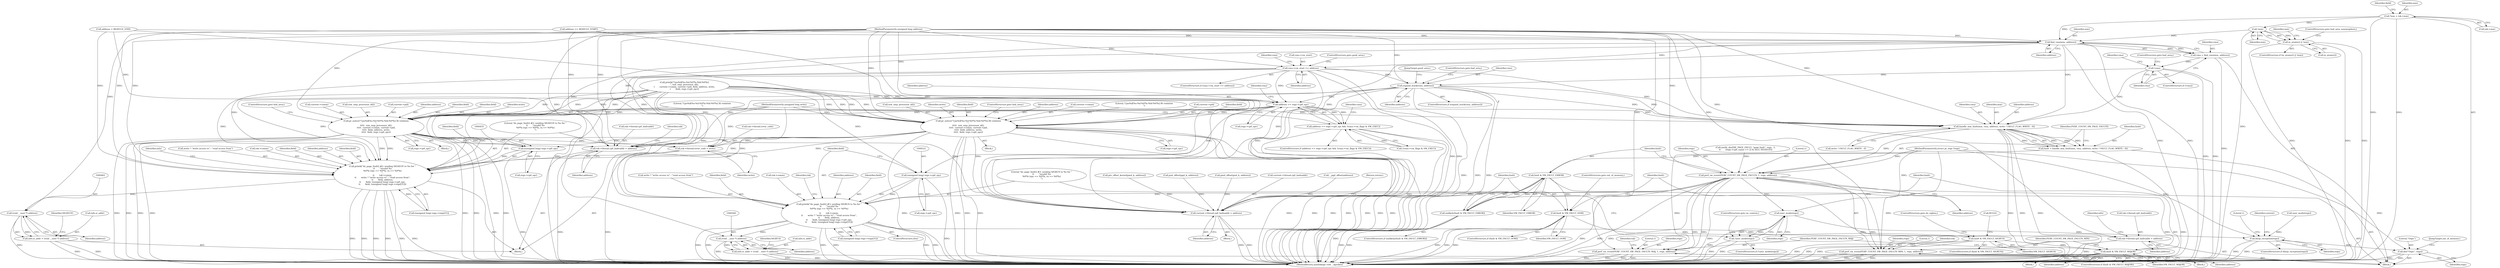 digraph "0_linux_a8b0ca17b80e92faab46ee7179ba9e99ccb61233_14@pointer" {
"1000128" [label="(Call,*mm = tsk->mm)"];
"1000204" [label="(Call,!mm)"];
"1000202" [label="(Call,in_atomic() || !mm)"];
"1000214" [label="(Call,find_vma(mm, address))"];
"1000212" [label="(Call,vma = find_vma(mm, address))"];
"1000218" [label="(Call,!vma)"];
"1000237" [label="(Call,expand_stack(vma, address))"];
"1000265" [label="(Call,address == regs->cp0_epc)"];
"1000264" [label="(Call,address == regs->cp0_epc && !(vma->vm_flags & VM_EXEC))"];
"1000277" [label="(Call,pr_notice(\"Cpu%d[%s:%d:%0*lx:%ld:%0*lx] XI violation\n\",\n\t\t\t\t\t  raw_smp_processor_id(),\n\t\t\t\t\t  current->comm, current->pid,\n\t\t\t\t\t  field, address, write,\n\t\t\t\t\t  field, regs->cp0_epc))"];
"1000408" [label="(Call,tsk->thread.cp0_badvaddr = address)"];
"1000415" [label="(Call,tsk->thread.error_code = write)"];
"1000422" [label="(Call,printk(\"do_page_fault() #2: sending SIGSEGV to %s for \"\n\t\t       \"invalid %s\n%0*lx (epc == %0*lx, ra == %0*lx)\n\",\n\t\t       tsk->comm,\n\t\t       write ? \"write access to\" : \"read access from\",\n\t\t       field, address,\n\t\t       field, (unsigned long) regs->cp0_epc,\n\t\t       field, (unsigned long) regs->regs[31]))"];
"1000461" [label="(Call,(void __user *) address)"];
"1000457" [label="(Call,info.si_addr = (void __user *) address)"];
"1000434" [label="(Call,(unsigned long) regs->cp0_epc)"];
"1000475" [label="(Call,current->thread.cp0_baduaddr = address)"];
"1000302" [label="(Call,pr_notice(\"Cpu%d[%s:%d:%0*lx:%ld:%0*lx] RI violation\n\",\n\t\t\t\t\t  raw_smp_processor_id(),\n\t\t\t\t\t  current->comm, current->pid,\n\t\t\t\t\t  field, address, write,\n\t\t\t\t\t  field, regs->cp0_epc))"];
"1000335" [label="(Call,handle_mm_fault(mm, vma, address, write ? FAULT_FLAG_WRITE : 0))"];
"1000333" [label="(Call,fault = handle_mm_fault(mm, vma, address, write ? FAULT_FLAG_WRITE : 0))"];
"1000350" [label="(Call,fault & VM_FAULT_ERROR)"];
"1000349" [label="(Call,unlikely(fault & VM_FAULT_ERROR))"];
"1000355" [label="(Call,fault & VM_FAULT_OOM)"];
"1000361" [label="(Call,fault & VM_FAULT_SIGBUS)"];
"1000367" [label="(Call,fault & VM_FAULT_MAJOR)"];
"1000343" [label="(Call,perf_sw_event(PERF_COUNT_SW_PAGE_FAULTS, 1, regs, address))"];
"1000371" [label="(Call,perf_sw_event(PERF_COUNT_SW_PAGE_FAULTS_MAJ, 1, regs, address))"];
"1000382" [label="(Call,perf_sw_event(PERF_COUNT_SW_PAGE_FAULTS_MIN, 1, regs, address))"];
"1000504" [label="(Call,user_mode(regs))"];
"1000472" [label="(Call,fixup_exception(regs))"];
"1000485" [label="(Call,die(\"Oops\", regs))"];
"1000503" [label="(Call,!user_mode(regs))"];
"1000508" [label="(Call,printk(\"do_page_fault() #3: sending SIGBUS to %s for \"\n\t\t       \"invalid %s\n%0*lx (epc == %0*lx, ra == %0*lx)\n\",\n\t\t       tsk->comm,\n\t\t       write ? \"write access to\" : \"read access from\",\n\t\t       field, address,\n\t\t       field, (unsigned long) regs->cp0_epc,\n\t\t       field, (unsigned long) regs->regs[31]))"];
"1000533" [label="(Call,tsk->thread.cp0_badvaddr = address)"];
"1000559" [label="(Call,(void __user *) address)"];
"1000555" [label="(Call,info.si_addr = (void __user *) address)"];
"1000520" [label="(Call,(unsigned long) regs->cp0_epc)"];
"1000222" [label="(Call,vma->vm_start <= address)"];
"1000465" [label="(Identifier,SIGSEGV)"];
"1000334" [label="(Identifier,fault)"];
"1000381" [label="(Block,)"];
"1000484" [label="(Literal,1)"];
"1000354" [label="(ControlStructure,if (fault & VM_FAULT_OOM))"];
"1000449" [label="(Identifier,info)"];
"1000142" [label="(Call,printk(\"Cpu%d[%s:%d:%0*lx:%ld:%0*lx]\n\", raw_smp_processor_id(),\n\t       current->comm, current->pid, field, address, write,\n\t       field, regs->cp0_epc))"];
"1000409" [label="(Call,tsk->thread.cp0_badvaddr)"];
"1000481" [label="(Identifier,address)"];
"1000363" [label="(Identifier,VM_FAULT_SIGBUS)"];
"1000314" [label="(Identifier,field)"];
"1000386" [label="(Identifier,address)"];
"1000267" [label="(Call,regs->cp0_epc)"];
"1000472" [label="(Call,fixup_exception(regs))"];
"1000266" [label="(Identifier,address)"];
"1000422" [label="(Call,printk(\"do_page_fault() #2: sending SIGSEGV to %s for \"\n\t\t       \"invalid %s\n%0*lx (epc == %0*lx, ra == %0*lx)\n\",\n\t\t       tsk->comm,\n\t\t       write ? \"write access to\" : \"read access from\",\n\t\t       field, address,\n\t\t       field, (unsigned long) regs->cp0_epc,\n\t\t       field, (unsigned long) regs->regs[31]))"];
"1000478" [label="(Identifier,current)"];
"1000216" [label="(Identifier,address)"];
"1000239" [label="(Identifier,address)"];
"1000351" [label="(Identifier,fault)"];
"1000370" [label="(Block,)"];
"1000471" [label="(ControlStructure,if (fixup_exception(regs)))"];
"1000439" [label="(Identifier,field)"];
"1000280" [label="(Call,current->comm)"];
"1000458" [label="(Call,info.si_addr)"];
"1000513" [label="(Call,write ? \"write access to\" : \"read access from\")"];
"1000378" [label="(Identifier,tsk)"];
"1000646" [label="(Call,pte_offset_kernel(pmd_k, address))"];
"1000276" [label="(Block,)"];
"1000486" [label="(Literal,\"Oops\")"];
"1000364" [label="(ControlStructure,goto do_sigbus;)"];
"1000427" [label="(Call,write ? \"write access to\" : \"read access from\")"];
"1000345" [label="(Literal,1)"];
"1000241" [label="(JumpTarget,good_area:)"];
"1000212" [label="(Call,vma = find_vma(mm, address))"];
"1000318" [label="(ControlStructure,goto bad_area;)"];
"1000236" [label="(ControlStructure,if (expand_stack(vma, address)))"];
"1000217" [label="(ControlStructure,if (!vma))"];
"1000488" [label="(JumpTarget,out_of_memory:)"];
"1000277" [label="(Call,pr_notice(\"Cpu%d[%s:%d:%0*lx:%ld:%0*lx] XI violation\n\",\n\t\t\t\t\t  raw_smp_processor_id(),\n\t\t\t\t\t  current->comm, current->pid,\n\t\t\t\t\t  field, address, write,\n\t\t\t\t\t  field, regs->cp0_epc))"];
"1000615" [label="(Call,pud_offset(pgd_k, address))"];
"1000335" [label="(Call,handle_mm_fault(mm, vma, address, write ? FAULT_FLAG_WRITE : 0))"];
"1000302" [label="(Call,pr_notice(\"Cpu%d[%s:%d:%0*lx:%ld:%0*lx] RI violation\n\",\n\t\t\t\t\t  raw_smp_processor_id(),\n\t\t\t\t\t  current->comm, current->pid,\n\t\t\t\t\t  field, address, write,\n\t\t\t\t\t  field, regs->cp0_epc))"];
"1000519" [label="(Identifier,field)"];
"1000213" [label="(Identifier,vma)"];
"1000194" [label="(Call,address >= MODULE_START)"];
"1000385" [label="(Identifier,regs)"];
"1000502" [label="(ControlStructure,if (!user_mode(regs)))"];
"1000210" [label="(Identifier,mm)"];
"1000350" [label="(Call,fault & VM_FAULT_ERROR)"];
"1000424" [label="(Call,tsk->comm)"];
"1000226" [label="(Identifier,address)"];
"1000344" [label="(Identifier,PERF_COUNT_SW_PAGE_FAULTS)"];
"1000555" [label="(Call,info.si_addr = (void __user *) address)"];
"1000510" [label="(Call,tsk->comm)"];
"1000408" [label="(Call,tsk->thread.cp0_badvaddr = address)"];
"1000265" [label="(Call,address == regs->cp0_epc)"];
"1000118" [label="(Block,)"];
"1000405" [label="(Call,user_mode(regs))"];
"1000375" [label="(Identifier,address)"];
"1000203" [label="(Call,in_atomic())"];
"1000312" [label="(Identifier,address)"];
"1000135" [label="(Identifier,field)"];
"1000129" [label="(Identifier,mm)"];
"1000346" [label="(Identifier,regs)"];
"1000520" [label="(Call,(unsigned long) regs->cp0_epc)"];
"1000219" [label="(Identifier,vma)"];
"1000232" [label="(Identifier,vma)"];
"1000240" [label="(ControlStructure,goto bad_area;)"];
"1000222" [label="(Call,vma->vm_start <= address)"];
"1000415" [label="(Call,tsk->thread.error_code = write)"];
"1000475" [label="(Call,current->thread.cp0_baduaddr = address)"];
"1000366" [label="(ControlStructure,if (fault & VM_FAULT_MAJOR))"];
"1000298" [label="(Identifier,vma)"];
"1000220" [label="(ControlStructure,goto bad_area;)"];
"1000431" [label="(Identifier,field)"];
"1000305" [label="(Call,current->comm)"];
"1000128" [label="(Call,*mm = tsk->mm)"];
"1000473" [label="(Identifier,regs)"];
"1000542" [label="(Identifier,info)"];
"1000238" [label="(Identifier,vma)"];
"1000303" [label="(Literal,\"Cpu%d[%s:%d:%0*lx:%ld:%0*lx] RI violation\n\")"];
"1000263" [label="(ControlStructure,if (address == regs->cp0_epc && !(vma->vm_flags & VM_EXEC)))"];
"1000463" [label="(Identifier,address)"];
"1000116" [label="(MethodParameterIn,unsigned long write)"];
"1000214" [label="(Call,find_vma(mm, address))"];
"1000204" [label="(Call,!mm)"];
"1000474" [label="(Block,)"];
"1000352" [label="(Identifier,VM_FAULT_ERROR)"];
"1000536" [label="(Identifier,tsk)"];
"1000279" [label="(Call,raw_smp_processor_id())"];
"1000507" [label="(ControlStructure,else)"];
"1000432" [label="(Identifier,address)"];
"1000631" [label="(Call,pmd_offset(pud_k, address))"];
"1000416" [label="(Call,tsk->thread.error_code)"];
"1000503" [label="(Call,!user_mode(regs))"];
"1000337" [label="(Identifier,vma)"];
"1000365" [label="(Call,BUG())"];
"1000336" [label="(Identifier,mm)"];
"1000362" [label="(Identifier,fault)"];
"1000656" [label="(MethodReturn,asmlinkage void __kprobes)"];
"1000373" [label="(Literal,1)"];
"1000117" [label="(MethodParameterIn,unsigned long address)"];
"1000283" [label="(Call,current->pid)"];
"1000237" [label="(Call,expand_stack(vma, address))"];
"1000457" [label="(Call,info.si_addr = (void __user *) address)"];
"1000563" [label="(Identifier,SIGBUS)"];
"1000315" [label="(Call,regs->cp0_epc)"];
"1000504" [label="(Call,user_mode(regs))"];
"1000539" [label="(Identifier,address)"];
"1000559" [label="(Call,(void __user *) address)"];
"1000374" [label="(Identifier,regs)"];
"1000270" [label="(Call,!(vma->vm_flags & VM_EXEC))"];
"1000308" [label="(Call,current->pid)"];
"1000223" [label="(Call,vma->vm_start)"];
"1000421" [label="(Identifier,write)"];
"1000206" [label="(ControlStructure,goto bad_area_nosemaphore;)"];
"1000311" [label="(Identifier,field)"];
"1000347" [label="(Identifier,address)"];
"1000349" [label="(Call,unlikely(fault & VM_FAULT_ERROR))"];
"1000383" [label="(Identifier,PERF_COUNT_SW_PAGE_FAULTS_MIN)"];
"1000356" [label="(Identifier,fault)"];
"1000357" [label="(Identifier,VM_FAULT_OOM)"];
"1000522" [label="(Call,regs->cp0_epc)"];
"1000382" [label="(Call,perf_sw_event(PERF_COUNT_SW_PAGE_FAULTS_MIN, 1, regs, address))"];
"1000202" [label="(Call,in_atomic() || !mm)"];
"1000197" [label="(Call,address < MODULE_END)"];
"1000287" [label="(Identifier,address)"];
"1000407" [label="(Block,)"];
"1000339" [label="(Call,write ? FAULT_FLAG_WRITE : 0)"];
"1000371" [label="(Call,perf_sw_event(PERF_COUNT_SW_PAGE_FAULTS_MAJ, 1, regs, address))"];
"1000367" [label="(Call,fault & VM_FAULT_MAJOR)"];
"1000414" [label="(Identifier,address)"];
"1000433" [label="(Identifier,field)"];
"1000333" [label="(Call,fault = handle_mm_fault(mm, vma, address, write ? FAULT_FLAG_WRITE : 0))"];
"1000304" [label="(Call,raw_smp_processor_id())"];
"1000360" [label="(ControlStructure,if (fault & VM_FAULT_SIGBUS))"];
"1000509" [label="(Literal,\"do_page_fault() #3: sending SIGBUS to %s for \"\n\t\t       \"invalid %s\n%0*lx (epc == %0*lx, ra == %0*lx)\n\")"];
"1000286" [label="(Identifier,field)"];
"1000289" [label="(Identifier,field)"];
"1000487" [label="(Identifier,regs)"];
"1000506" [label="(ControlStructure,goto no_context;)"];
"1000338" [label="(Identifier,address)"];
"1000476" [label="(Call,current->thread.cp0_baduaddr)"];
"1000361" [label="(Call,fault & VM_FAULT_SIGBUS)"];
"1000533" [label="(Call,tsk->thread.cp0_badvaddr = address)"];
"1000556" [label="(Call,info.si_addr)"];
"1000372" [label="(Identifier,PERF_COUNT_SW_PAGE_FAULTS_MAJ)"];
"1000369" [label="(Identifier,VM_FAULT_MAJOR)"];
"1000384" [label="(Literal,1)"];
"1000526" [label="(Call,(unsigned long) regs->regs[31])"];
"1000534" [label="(Call,tsk->thread.cp0_badvaddr)"];
"1000348" [label="(ControlStructure,if (unlikely(fault & VM_FAULT_ERROR)))"];
"1000115" [label="(MethodParameterIn,struct pt_regs *regs)"];
"1000273" [label="(Identifier,vma)"];
"1000227" [label="(ControlStructure,goto good_area;)"];
"1000436" [label="(Call,regs->cp0_epc)"];
"1000301" [label="(Block,)"];
"1000508" [label="(Call,printk(\"do_page_fault() #3: sending SIGBUS to %s for \"\n\t\t       \"invalid %s\n%0*lx (epc == %0*lx, ra == %0*lx)\n\",\n\t\t       tsk->comm,\n\t\t       write ? \"write access to\" : \"read access from\",\n\t\t       field, address,\n\t\t       field, (unsigned long) regs->cp0_epc,\n\t\t       field, (unsigned long) regs->regs[31]))"];
"1000518" [label="(Identifier,address)"];
"1000440" [label="(Call,(unsigned long) regs->regs[31])"];
"1000358" [label="(ControlStructure,goto out_of_memory;)"];
"1000160" [label="(Call,notify_die(DIE_PAGE_FAULT, \"page fault\", regs, -1,\n\t\t       (regs->cp0_cause >> 2) & 0x1f, SIGSEGV))"];
"1000525" [label="(Identifier,field)"];
"1000355" [label="(Call,fault & VM_FAULT_OOM)"];
"1000517" [label="(Identifier,field)"];
"1000290" [label="(Call,regs->cp0_epc)"];
"1000221" [label="(ControlStructure,if (vma->vm_start <= address))"];
"1000485" [label="(Call,die(\"Oops\", regs))"];
"1000313" [label="(Identifier,write)"];
"1000573" [label="(Call,__pgd_offset(address))"];
"1000423" [label="(Literal,\"do_page_fault() #2: sending SIGSEGV to %s for \"\n\t\t       \"invalid %s\n%0*lx (epc == %0*lx, ra == %0*lx)\n\")"];
"1000201" [label="(ControlStructure,if (in_atomic() || !mm))"];
"1000561" [label="(Identifier,address)"];
"1000461" [label="(Call,(void __user *) address)"];
"1000224" [label="(Identifier,vma)"];
"1000288" [label="(Identifier,write)"];
"1000482" [label="(Return,return;)"];
"1000264" [label="(Call,address == regs->cp0_epc && !(vma->vm_flags & VM_EXEC))"];
"1000278" [label="(Literal,\"Cpu%d[%s:%d:%0*lx:%ld:%0*lx] XI violation\n\")"];
"1000505" [label="(Identifier,regs)"];
"1000130" [label="(Call,tsk->mm)"];
"1000389" [label="(Identifier,tsk)"];
"1000343" [label="(Call,perf_sw_event(PERF_COUNT_SW_PAGE_FAULTS, 1, regs, address))"];
"1000434" [label="(Call,(unsigned long) regs->cp0_epc)"];
"1000218" [label="(Call,!vma)"];
"1000205" [label="(Identifier,mm)"];
"1000418" [label="(Identifier,tsk)"];
"1000368" [label="(Identifier,fault)"];
"1000293" [label="(ControlStructure,goto bad_area;)"];
"1000215" [label="(Identifier,mm)"];
"1000128" -> "1000118"  [label="AST: "];
"1000128" -> "1000130"  [label="CFG: "];
"1000129" -> "1000128"  [label="AST: "];
"1000130" -> "1000128"  [label="AST: "];
"1000135" -> "1000128"  [label="CFG: "];
"1000128" -> "1000656"  [label="DDG: "];
"1000128" -> "1000656"  [label="DDG: "];
"1000128" -> "1000204"  [label="DDG: "];
"1000128" -> "1000214"  [label="DDG: "];
"1000204" -> "1000202"  [label="AST: "];
"1000204" -> "1000205"  [label="CFG: "];
"1000205" -> "1000204"  [label="AST: "];
"1000202" -> "1000204"  [label="CFG: "];
"1000204" -> "1000656"  [label="DDG: "];
"1000204" -> "1000202"  [label="DDG: "];
"1000204" -> "1000214"  [label="DDG: "];
"1000202" -> "1000201"  [label="AST: "];
"1000202" -> "1000203"  [label="CFG: "];
"1000203" -> "1000202"  [label="AST: "];
"1000206" -> "1000202"  [label="CFG: "];
"1000210" -> "1000202"  [label="CFG: "];
"1000202" -> "1000656"  [label="DDG: "];
"1000202" -> "1000656"  [label="DDG: "];
"1000202" -> "1000656"  [label="DDG: "];
"1000214" -> "1000212"  [label="AST: "];
"1000214" -> "1000216"  [label="CFG: "];
"1000215" -> "1000214"  [label="AST: "];
"1000216" -> "1000214"  [label="AST: "];
"1000212" -> "1000214"  [label="CFG: "];
"1000214" -> "1000656"  [label="DDG: "];
"1000214" -> "1000656"  [label="DDG: "];
"1000214" -> "1000212"  [label="DDG: "];
"1000214" -> "1000212"  [label="DDG: "];
"1000194" -> "1000214"  [label="DDG: "];
"1000197" -> "1000214"  [label="DDG: "];
"1000117" -> "1000214"  [label="DDG: "];
"1000214" -> "1000222"  [label="DDG: "];
"1000214" -> "1000335"  [label="DDG: "];
"1000214" -> "1000408"  [label="DDG: "];
"1000214" -> "1000422"  [label="DDG: "];
"1000214" -> "1000475"  [label="DDG: "];
"1000212" -> "1000118"  [label="AST: "];
"1000213" -> "1000212"  [label="AST: "];
"1000219" -> "1000212"  [label="CFG: "];
"1000212" -> "1000656"  [label="DDG: "];
"1000212" -> "1000218"  [label="DDG: "];
"1000218" -> "1000217"  [label="AST: "];
"1000218" -> "1000219"  [label="CFG: "];
"1000219" -> "1000218"  [label="AST: "];
"1000220" -> "1000218"  [label="CFG: "];
"1000224" -> "1000218"  [label="CFG: "];
"1000218" -> "1000656"  [label="DDG: "];
"1000218" -> "1000656"  [label="DDG: "];
"1000218" -> "1000237"  [label="DDG: "];
"1000218" -> "1000335"  [label="DDG: "];
"1000237" -> "1000236"  [label="AST: "];
"1000237" -> "1000239"  [label="CFG: "];
"1000238" -> "1000237"  [label="AST: "];
"1000239" -> "1000237"  [label="AST: "];
"1000240" -> "1000237"  [label="CFG: "];
"1000241" -> "1000237"  [label="CFG: "];
"1000237" -> "1000656"  [label="DDG: "];
"1000237" -> "1000656"  [label="DDG: "];
"1000237" -> "1000656"  [label="DDG: "];
"1000222" -> "1000237"  [label="DDG: "];
"1000117" -> "1000237"  [label="DDG: "];
"1000237" -> "1000265"  [label="DDG: "];
"1000237" -> "1000335"  [label="DDG: "];
"1000237" -> "1000335"  [label="DDG: "];
"1000237" -> "1000408"  [label="DDG: "];
"1000237" -> "1000422"  [label="DDG: "];
"1000237" -> "1000475"  [label="DDG: "];
"1000265" -> "1000264"  [label="AST: "];
"1000265" -> "1000267"  [label="CFG: "];
"1000266" -> "1000265"  [label="AST: "];
"1000267" -> "1000265"  [label="AST: "];
"1000273" -> "1000265"  [label="CFG: "];
"1000264" -> "1000265"  [label="CFG: "];
"1000265" -> "1000656"  [label="DDG: "];
"1000265" -> "1000264"  [label="DDG: "];
"1000265" -> "1000264"  [label="DDG: "];
"1000222" -> "1000265"  [label="DDG: "];
"1000117" -> "1000265"  [label="DDG: "];
"1000142" -> "1000265"  [label="DDG: "];
"1000265" -> "1000277"  [label="DDG: "];
"1000265" -> "1000277"  [label="DDG: "];
"1000265" -> "1000302"  [label="DDG: "];
"1000265" -> "1000302"  [label="DDG: "];
"1000265" -> "1000335"  [label="DDG: "];
"1000265" -> "1000520"  [label="DDG: "];
"1000264" -> "1000263"  [label="AST: "];
"1000264" -> "1000270"  [label="CFG: "];
"1000270" -> "1000264"  [label="AST: "];
"1000278" -> "1000264"  [label="CFG: "];
"1000298" -> "1000264"  [label="CFG: "];
"1000264" -> "1000656"  [label="DDG: "];
"1000264" -> "1000656"  [label="DDG: "];
"1000264" -> "1000656"  [label="DDG: "];
"1000270" -> "1000264"  [label="DDG: "];
"1000277" -> "1000276"  [label="AST: "];
"1000277" -> "1000290"  [label="CFG: "];
"1000278" -> "1000277"  [label="AST: "];
"1000279" -> "1000277"  [label="AST: "];
"1000280" -> "1000277"  [label="AST: "];
"1000283" -> "1000277"  [label="AST: "];
"1000286" -> "1000277"  [label="AST: "];
"1000287" -> "1000277"  [label="AST: "];
"1000288" -> "1000277"  [label="AST: "];
"1000289" -> "1000277"  [label="AST: "];
"1000290" -> "1000277"  [label="AST: "];
"1000293" -> "1000277"  [label="CFG: "];
"1000277" -> "1000656"  [label="DDG: "];
"1000277" -> "1000656"  [label="DDG: "];
"1000277" -> "1000656"  [label="DDG: "];
"1000277" -> "1000656"  [label="DDG: "];
"1000277" -> "1000656"  [label="DDG: "];
"1000277" -> "1000656"  [label="DDG: "];
"1000277" -> "1000656"  [label="DDG: "];
"1000277" -> "1000656"  [label="DDG: "];
"1000142" -> "1000277"  [label="DDG: "];
"1000142" -> "1000277"  [label="DDG: "];
"1000142" -> "1000277"  [label="DDG: "];
"1000142" -> "1000277"  [label="DDG: "];
"1000117" -> "1000277"  [label="DDG: "];
"1000116" -> "1000277"  [label="DDG: "];
"1000277" -> "1000408"  [label="DDG: "];
"1000277" -> "1000415"  [label="DDG: "];
"1000277" -> "1000422"  [label="DDG: "];
"1000277" -> "1000422"  [label="DDG: "];
"1000277" -> "1000434"  [label="DDG: "];
"1000277" -> "1000475"  [label="DDG: "];
"1000408" -> "1000407"  [label="AST: "];
"1000408" -> "1000414"  [label="CFG: "];
"1000409" -> "1000408"  [label="AST: "];
"1000414" -> "1000408"  [label="AST: "];
"1000418" -> "1000408"  [label="CFG: "];
"1000408" -> "1000656"  [label="DDG: "];
"1000302" -> "1000408"  [label="DDG: "];
"1000222" -> "1000408"  [label="DDG: "];
"1000194" -> "1000408"  [label="DDG: "];
"1000197" -> "1000408"  [label="DDG: "];
"1000117" -> "1000408"  [label="DDG: "];
"1000415" -> "1000407"  [label="AST: "];
"1000415" -> "1000421"  [label="CFG: "];
"1000416" -> "1000415"  [label="AST: "];
"1000421" -> "1000415"  [label="AST: "];
"1000423" -> "1000415"  [label="CFG: "];
"1000415" -> "1000656"  [label="DDG: "];
"1000302" -> "1000415"  [label="DDG: "];
"1000142" -> "1000415"  [label="DDG: "];
"1000116" -> "1000415"  [label="DDG: "];
"1000422" -> "1000407"  [label="AST: "];
"1000422" -> "1000440"  [label="CFG: "];
"1000423" -> "1000422"  [label="AST: "];
"1000424" -> "1000422"  [label="AST: "];
"1000427" -> "1000422"  [label="AST: "];
"1000431" -> "1000422"  [label="AST: "];
"1000432" -> "1000422"  [label="AST: "];
"1000433" -> "1000422"  [label="AST: "];
"1000434" -> "1000422"  [label="AST: "];
"1000439" -> "1000422"  [label="AST: "];
"1000440" -> "1000422"  [label="AST: "];
"1000449" -> "1000422"  [label="CFG: "];
"1000422" -> "1000656"  [label="DDG: "];
"1000422" -> "1000656"  [label="DDG: "];
"1000422" -> "1000656"  [label="DDG: "];
"1000422" -> "1000656"  [label="DDG: "];
"1000422" -> "1000656"  [label="DDG: "];
"1000422" -> "1000656"  [label="DDG: "];
"1000116" -> "1000422"  [label="DDG: "];
"1000142" -> "1000422"  [label="DDG: "];
"1000302" -> "1000422"  [label="DDG: "];
"1000302" -> "1000422"  [label="DDG: "];
"1000117" -> "1000422"  [label="DDG: "];
"1000222" -> "1000422"  [label="DDG: "];
"1000194" -> "1000422"  [label="DDG: "];
"1000197" -> "1000422"  [label="DDG: "];
"1000434" -> "1000422"  [label="DDG: "];
"1000440" -> "1000422"  [label="DDG: "];
"1000422" -> "1000461"  [label="DDG: "];
"1000461" -> "1000457"  [label="AST: "];
"1000461" -> "1000463"  [label="CFG: "];
"1000462" -> "1000461"  [label="AST: "];
"1000463" -> "1000461"  [label="AST: "];
"1000457" -> "1000461"  [label="CFG: "];
"1000461" -> "1000656"  [label="DDG: "];
"1000461" -> "1000457"  [label="DDG: "];
"1000117" -> "1000461"  [label="DDG: "];
"1000457" -> "1000407"  [label="AST: "];
"1000458" -> "1000457"  [label="AST: "];
"1000465" -> "1000457"  [label="CFG: "];
"1000457" -> "1000656"  [label="DDG: "];
"1000457" -> "1000656"  [label="DDG: "];
"1000434" -> "1000436"  [label="CFG: "];
"1000435" -> "1000434"  [label="AST: "];
"1000436" -> "1000434"  [label="AST: "];
"1000439" -> "1000434"  [label="CFG: "];
"1000434" -> "1000656"  [label="DDG: "];
"1000302" -> "1000434"  [label="DDG: "];
"1000142" -> "1000434"  [label="DDG: "];
"1000475" -> "1000474"  [label="AST: "];
"1000475" -> "1000481"  [label="CFG: "];
"1000476" -> "1000475"  [label="AST: "];
"1000481" -> "1000475"  [label="AST: "];
"1000482" -> "1000475"  [label="CFG: "];
"1000475" -> "1000656"  [label="DDG: "];
"1000475" -> "1000656"  [label="DDG: "];
"1000302" -> "1000475"  [label="DDG: "];
"1000222" -> "1000475"  [label="DDG: "];
"1000631" -> "1000475"  [label="DDG: "];
"1000194" -> "1000475"  [label="DDG: "];
"1000646" -> "1000475"  [label="DDG: "];
"1000343" -> "1000475"  [label="DDG: "];
"1000573" -> "1000475"  [label="DDG: "];
"1000197" -> "1000475"  [label="DDG: "];
"1000615" -> "1000475"  [label="DDG: "];
"1000117" -> "1000475"  [label="DDG: "];
"1000302" -> "1000301"  [label="AST: "];
"1000302" -> "1000315"  [label="CFG: "];
"1000303" -> "1000302"  [label="AST: "];
"1000304" -> "1000302"  [label="AST: "];
"1000305" -> "1000302"  [label="AST: "];
"1000308" -> "1000302"  [label="AST: "];
"1000311" -> "1000302"  [label="AST: "];
"1000312" -> "1000302"  [label="AST: "];
"1000313" -> "1000302"  [label="AST: "];
"1000314" -> "1000302"  [label="AST: "];
"1000315" -> "1000302"  [label="AST: "];
"1000318" -> "1000302"  [label="CFG: "];
"1000302" -> "1000656"  [label="DDG: "];
"1000302" -> "1000656"  [label="DDG: "];
"1000302" -> "1000656"  [label="DDG: "];
"1000302" -> "1000656"  [label="DDG: "];
"1000302" -> "1000656"  [label="DDG: "];
"1000302" -> "1000656"  [label="DDG: "];
"1000302" -> "1000656"  [label="DDG: "];
"1000302" -> "1000656"  [label="DDG: "];
"1000142" -> "1000302"  [label="DDG: "];
"1000142" -> "1000302"  [label="DDG: "];
"1000142" -> "1000302"  [label="DDG: "];
"1000142" -> "1000302"  [label="DDG: "];
"1000117" -> "1000302"  [label="DDG: "];
"1000116" -> "1000302"  [label="DDG: "];
"1000335" -> "1000333"  [label="AST: "];
"1000335" -> "1000339"  [label="CFG: "];
"1000336" -> "1000335"  [label="AST: "];
"1000337" -> "1000335"  [label="AST: "];
"1000338" -> "1000335"  [label="AST: "];
"1000339" -> "1000335"  [label="AST: "];
"1000333" -> "1000335"  [label="CFG: "];
"1000335" -> "1000656"  [label="DDG: "];
"1000335" -> "1000656"  [label="DDG: "];
"1000335" -> "1000656"  [label="DDG: "];
"1000335" -> "1000333"  [label="DDG: "];
"1000335" -> "1000333"  [label="DDG: "];
"1000335" -> "1000333"  [label="DDG: "];
"1000335" -> "1000333"  [label="DDG: "];
"1000222" -> "1000335"  [label="DDG: "];
"1000117" -> "1000335"  [label="DDG: "];
"1000116" -> "1000335"  [label="DDG: "];
"1000335" -> "1000343"  [label="DDG: "];
"1000333" -> "1000118"  [label="AST: "];
"1000334" -> "1000333"  [label="AST: "];
"1000344" -> "1000333"  [label="CFG: "];
"1000333" -> "1000656"  [label="DDG: "];
"1000333" -> "1000350"  [label="DDG: "];
"1000350" -> "1000349"  [label="AST: "];
"1000350" -> "1000352"  [label="CFG: "];
"1000351" -> "1000350"  [label="AST: "];
"1000352" -> "1000350"  [label="AST: "];
"1000349" -> "1000350"  [label="CFG: "];
"1000350" -> "1000656"  [label="DDG: "];
"1000350" -> "1000349"  [label="DDG: "];
"1000350" -> "1000349"  [label="DDG: "];
"1000350" -> "1000355"  [label="DDG: "];
"1000350" -> "1000367"  [label="DDG: "];
"1000349" -> "1000348"  [label="AST: "];
"1000356" -> "1000349"  [label="CFG: "];
"1000368" -> "1000349"  [label="CFG: "];
"1000349" -> "1000656"  [label="DDG: "];
"1000349" -> "1000656"  [label="DDG: "];
"1000355" -> "1000354"  [label="AST: "];
"1000355" -> "1000357"  [label="CFG: "];
"1000356" -> "1000355"  [label="AST: "];
"1000357" -> "1000355"  [label="AST: "];
"1000358" -> "1000355"  [label="CFG: "];
"1000362" -> "1000355"  [label="CFG: "];
"1000355" -> "1000656"  [label="DDG: "];
"1000355" -> "1000656"  [label="DDG: "];
"1000355" -> "1000656"  [label="DDG: "];
"1000355" -> "1000361"  [label="DDG: "];
"1000361" -> "1000360"  [label="AST: "];
"1000361" -> "1000363"  [label="CFG: "];
"1000362" -> "1000361"  [label="AST: "];
"1000363" -> "1000361"  [label="AST: "];
"1000364" -> "1000361"  [label="CFG: "];
"1000365" -> "1000361"  [label="CFG: "];
"1000361" -> "1000656"  [label="DDG: "];
"1000361" -> "1000656"  [label="DDG: "];
"1000361" -> "1000656"  [label="DDG: "];
"1000361" -> "1000367"  [label="DDG: "];
"1000367" -> "1000366"  [label="AST: "];
"1000367" -> "1000369"  [label="CFG: "];
"1000368" -> "1000367"  [label="AST: "];
"1000369" -> "1000367"  [label="AST: "];
"1000372" -> "1000367"  [label="CFG: "];
"1000383" -> "1000367"  [label="CFG: "];
"1000367" -> "1000656"  [label="DDG: "];
"1000367" -> "1000656"  [label="DDG: "];
"1000367" -> "1000656"  [label="DDG: "];
"1000343" -> "1000118"  [label="AST: "];
"1000343" -> "1000347"  [label="CFG: "];
"1000344" -> "1000343"  [label="AST: "];
"1000345" -> "1000343"  [label="AST: "];
"1000346" -> "1000343"  [label="AST: "];
"1000347" -> "1000343"  [label="AST: "];
"1000351" -> "1000343"  [label="CFG: "];
"1000343" -> "1000656"  [label="DDG: "];
"1000343" -> "1000656"  [label="DDG: "];
"1000343" -> "1000656"  [label="DDG: "];
"1000343" -> "1000656"  [label="DDG: "];
"1000160" -> "1000343"  [label="DDG: "];
"1000115" -> "1000343"  [label="DDG: "];
"1000117" -> "1000343"  [label="DDG: "];
"1000343" -> "1000371"  [label="DDG: "];
"1000343" -> "1000371"  [label="DDG: "];
"1000343" -> "1000382"  [label="DDG: "];
"1000343" -> "1000382"  [label="DDG: "];
"1000343" -> "1000504"  [label="DDG: "];
"1000343" -> "1000508"  [label="DDG: "];
"1000371" -> "1000370"  [label="AST: "];
"1000371" -> "1000375"  [label="CFG: "];
"1000372" -> "1000371"  [label="AST: "];
"1000373" -> "1000371"  [label="AST: "];
"1000374" -> "1000371"  [label="AST: "];
"1000375" -> "1000371"  [label="AST: "];
"1000378" -> "1000371"  [label="CFG: "];
"1000371" -> "1000656"  [label="DDG: "];
"1000371" -> "1000656"  [label="DDG: "];
"1000371" -> "1000656"  [label="DDG: "];
"1000371" -> "1000656"  [label="DDG: "];
"1000115" -> "1000371"  [label="DDG: "];
"1000117" -> "1000371"  [label="DDG: "];
"1000382" -> "1000381"  [label="AST: "];
"1000382" -> "1000386"  [label="CFG: "];
"1000383" -> "1000382"  [label="AST: "];
"1000384" -> "1000382"  [label="AST: "];
"1000385" -> "1000382"  [label="AST: "];
"1000386" -> "1000382"  [label="AST: "];
"1000389" -> "1000382"  [label="CFG: "];
"1000382" -> "1000656"  [label="DDG: "];
"1000382" -> "1000656"  [label="DDG: "];
"1000382" -> "1000656"  [label="DDG: "];
"1000382" -> "1000656"  [label="DDG: "];
"1000115" -> "1000382"  [label="DDG: "];
"1000117" -> "1000382"  [label="DDG: "];
"1000504" -> "1000503"  [label="AST: "];
"1000504" -> "1000505"  [label="CFG: "];
"1000505" -> "1000504"  [label="AST: "];
"1000503" -> "1000504"  [label="CFG: "];
"1000504" -> "1000656"  [label="DDG: "];
"1000504" -> "1000472"  [label="DDG: "];
"1000504" -> "1000503"  [label="DDG: "];
"1000115" -> "1000504"  [label="DDG: "];
"1000472" -> "1000471"  [label="AST: "];
"1000472" -> "1000473"  [label="CFG: "];
"1000473" -> "1000472"  [label="AST: "];
"1000478" -> "1000472"  [label="CFG: "];
"1000484" -> "1000472"  [label="CFG: "];
"1000472" -> "1000656"  [label="DDG: "];
"1000472" -> "1000656"  [label="DDG: "];
"1000405" -> "1000472"  [label="DDG: "];
"1000115" -> "1000472"  [label="DDG: "];
"1000472" -> "1000485"  [label="DDG: "];
"1000485" -> "1000118"  [label="AST: "];
"1000485" -> "1000487"  [label="CFG: "];
"1000486" -> "1000485"  [label="AST: "];
"1000487" -> "1000485"  [label="AST: "];
"1000488" -> "1000485"  [label="CFG: "];
"1000485" -> "1000656"  [label="DDG: "];
"1000485" -> "1000656"  [label="DDG: "];
"1000115" -> "1000485"  [label="DDG: "];
"1000503" -> "1000502"  [label="AST: "];
"1000506" -> "1000503"  [label="CFG: "];
"1000509" -> "1000503"  [label="CFG: "];
"1000503" -> "1000656"  [label="DDG: "];
"1000503" -> "1000656"  [label="DDG: "];
"1000508" -> "1000507"  [label="AST: "];
"1000508" -> "1000526"  [label="CFG: "];
"1000509" -> "1000508"  [label="AST: "];
"1000510" -> "1000508"  [label="AST: "];
"1000513" -> "1000508"  [label="AST: "];
"1000517" -> "1000508"  [label="AST: "];
"1000518" -> "1000508"  [label="AST: "];
"1000519" -> "1000508"  [label="AST: "];
"1000520" -> "1000508"  [label="AST: "];
"1000525" -> "1000508"  [label="AST: "];
"1000526" -> "1000508"  [label="AST: "];
"1000536" -> "1000508"  [label="CFG: "];
"1000508" -> "1000656"  [label="DDG: "];
"1000508" -> "1000656"  [label="DDG: "];
"1000508" -> "1000656"  [label="DDG: "];
"1000508" -> "1000656"  [label="DDG: "];
"1000508" -> "1000656"  [label="DDG: "];
"1000508" -> "1000656"  [label="DDG: "];
"1000116" -> "1000508"  [label="DDG: "];
"1000142" -> "1000508"  [label="DDG: "];
"1000117" -> "1000508"  [label="DDG: "];
"1000520" -> "1000508"  [label="DDG: "];
"1000526" -> "1000508"  [label="DDG: "];
"1000508" -> "1000533"  [label="DDG: "];
"1000508" -> "1000559"  [label="DDG: "];
"1000533" -> "1000118"  [label="AST: "];
"1000533" -> "1000539"  [label="CFG: "];
"1000534" -> "1000533"  [label="AST: "];
"1000539" -> "1000533"  [label="AST: "];
"1000542" -> "1000533"  [label="CFG: "];
"1000533" -> "1000656"  [label="DDG: "];
"1000117" -> "1000533"  [label="DDG: "];
"1000559" -> "1000555"  [label="AST: "];
"1000559" -> "1000561"  [label="CFG: "];
"1000560" -> "1000559"  [label="AST: "];
"1000561" -> "1000559"  [label="AST: "];
"1000555" -> "1000559"  [label="CFG: "];
"1000559" -> "1000656"  [label="DDG: "];
"1000559" -> "1000555"  [label="DDG: "];
"1000117" -> "1000559"  [label="DDG: "];
"1000555" -> "1000118"  [label="AST: "];
"1000556" -> "1000555"  [label="AST: "];
"1000563" -> "1000555"  [label="CFG: "];
"1000555" -> "1000656"  [label="DDG: "];
"1000555" -> "1000656"  [label="DDG: "];
"1000520" -> "1000522"  [label="CFG: "];
"1000521" -> "1000520"  [label="AST: "];
"1000522" -> "1000520"  [label="AST: "];
"1000525" -> "1000520"  [label="CFG: "];
"1000520" -> "1000656"  [label="DDG: "];
"1000142" -> "1000520"  [label="DDG: "];
"1000222" -> "1000221"  [label="AST: "];
"1000222" -> "1000226"  [label="CFG: "];
"1000223" -> "1000222"  [label="AST: "];
"1000226" -> "1000222"  [label="AST: "];
"1000227" -> "1000222"  [label="CFG: "];
"1000232" -> "1000222"  [label="CFG: "];
"1000222" -> "1000656"  [label="DDG: "];
"1000222" -> "1000656"  [label="DDG: "];
"1000222" -> "1000656"  [label="DDG: "];
"1000117" -> "1000222"  [label="DDG: "];
}
